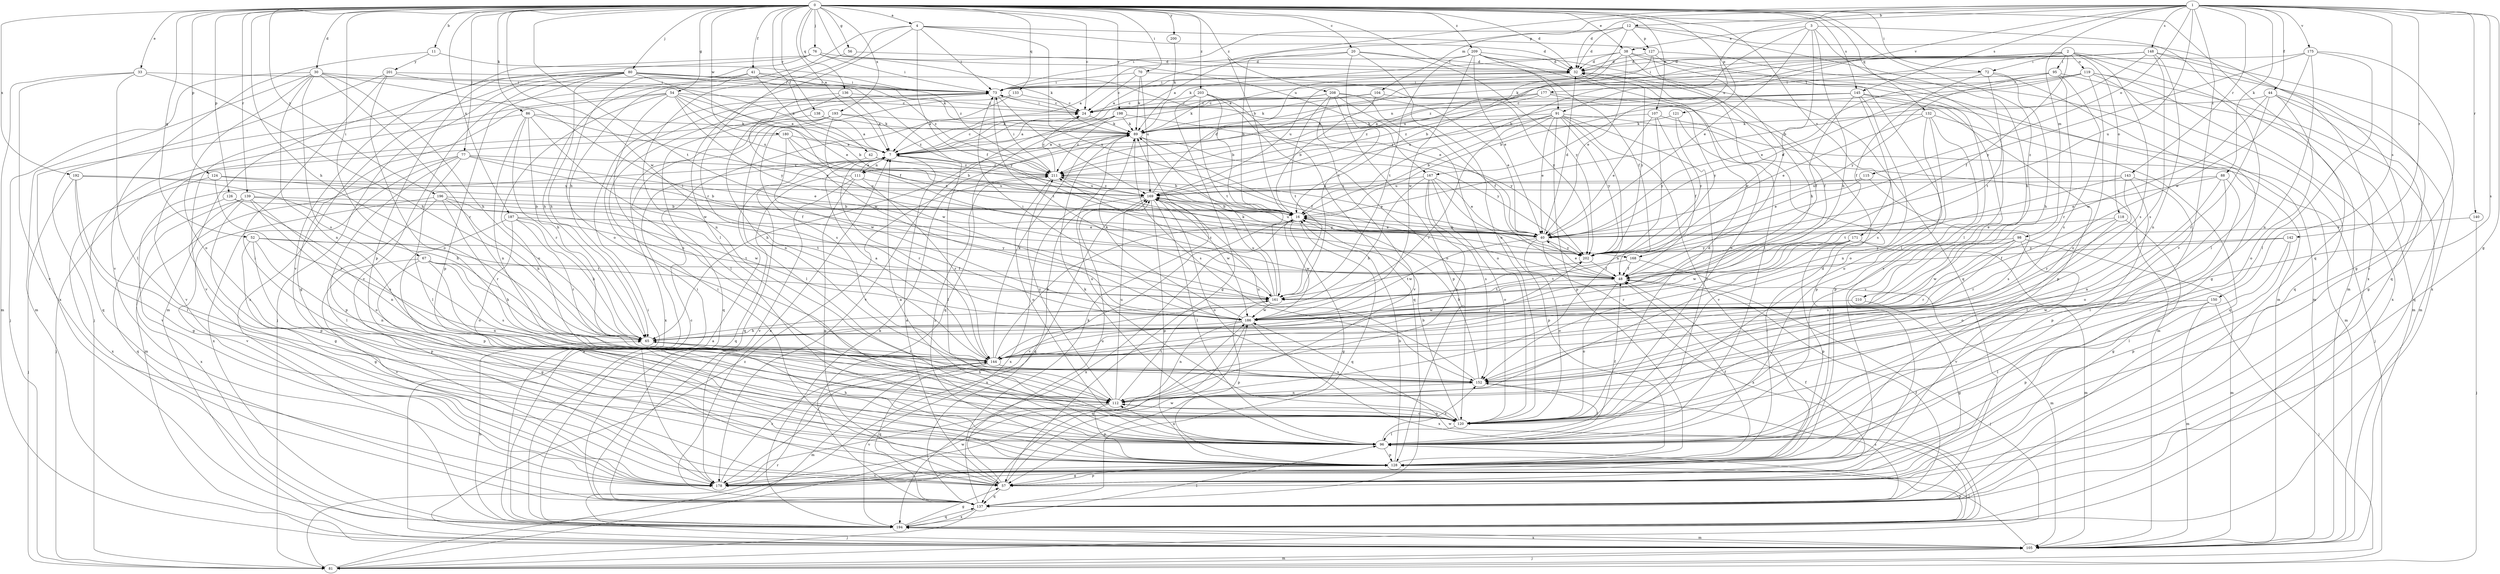 strict digraph  {
0;
1;
2;
3;
4;
7;
11;
12;
16;
20;
24;
30;
32;
33;
38;
40;
41;
42;
44;
48;
52;
54;
56;
57;
65;
67;
70;
72;
73;
76;
77;
80;
81;
86;
88;
89;
91;
95;
96;
98;
104;
105;
107;
111;
112;
115;
118;
119;
120;
121;
124;
126;
127;
128;
132;
133;
136;
137;
138;
139;
140;
142;
143;
144;
145;
148;
150;
152;
161;
167;
168;
169;
171;
175;
177;
178;
180;
186;
187;
192;
193;
194;
196;
198;
200;
201;
202;
203;
208;
209;
210;
211;
0 -> 4  [label=a];
0 -> 7  [label=a];
0 -> 11  [label=b];
0 -> 20  [label=c];
0 -> 24  [label=c];
0 -> 30  [label=d];
0 -> 32  [label=d];
0 -> 33  [label=e];
0 -> 38  [label=e];
0 -> 41  [label=f];
0 -> 42  [label=f];
0 -> 52  [label=g];
0 -> 54  [label=g];
0 -> 56  [label=g];
0 -> 65  [label=h];
0 -> 67  [label=i];
0 -> 70  [label=i];
0 -> 72  [label=i];
0 -> 76  [label=j];
0 -> 77  [label=j];
0 -> 80  [label=j];
0 -> 86  [label=k];
0 -> 91  [label=l];
0 -> 107  [label=n];
0 -> 121  [label=p];
0 -> 124  [label=p];
0 -> 126  [label=p];
0 -> 132  [label=q];
0 -> 133  [label=q];
0 -> 136  [label=q];
0 -> 137  [label=q];
0 -> 138  [label=r];
0 -> 139  [label=r];
0 -> 145  [label=s];
0 -> 161  [label=t];
0 -> 167  [label=u];
0 -> 171  [label=v];
0 -> 180  [label=w];
0 -> 186  [label=w];
0 -> 187  [label=x];
0 -> 192  [label=x];
0 -> 193  [label=x];
0 -> 196  [label=y];
0 -> 198  [label=y];
0 -> 200  [label=y];
0 -> 203  [label=z];
0 -> 208  [label=z];
0 -> 209  [label=z];
0 -> 210  [label=z];
1 -> 12  [label=b];
1 -> 16  [label=b];
1 -> 32  [label=d];
1 -> 44  [label=f];
1 -> 57  [label=g];
1 -> 88  [label=k];
1 -> 98  [label=m];
1 -> 104  [label=m];
1 -> 115  [label=o];
1 -> 140  [label=r];
1 -> 142  [label=r];
1 -> 143  [label=r];
1 -> 145  [label=s];
1 -> 148  [label=s];
1 -> 150  [label=s];
1 -> 152  [label=s];
1 -> 167  [label=u];
1 -> 168  [label=u];
1 -> 175  [label=v];
1 -> 177  [label=v];
1 -> 178  [label=v];
2 -> 48  [label=f];
2 -> 72  [label=i];
2 -> 91  [label=l];
2 -> 95  [label=l];
2 -> 96  [label=l];
2 -> 111  [label=n];
2 -> 118  [label=o];
2 -> 119  [label=o];
2 -> 137  [label=q];
2 -> 152  [label=s];
2 -> 211  [label=z];
3 -> 16  [label=b];
3 -> 38  [label=e];
3 -> 40  [label=e];
3 -> 48  [label=f];
3 -> 65  [label=h];
3 -> 96  [label=l];
3 -> 105  [label=m];
4 -> 32  [label=d];
4 -> 48  [label=f];
4 -> 65  [label=h];
4 -> 73  [label=i];
4 -> 96  [label=l];
4 -> 127  [label=p];
4 -> 144  [label=r];
4 -> 168  [label=u];
7 -> 24  [label=c];
7 -> 96  [label=l];
7 -> 111  [label=n];
7 -> 137  [label=q];
7 -> 144  [label=r];
7 -> 211  [label=z];
11 -> 178  [label=v];
11 -> 201  [label=y];
11 -> 211  [label=z];
12 -> 7  [label=a];
12 -> 32  [label=d];
12 -> 65  [label=h];
12 -> 73  [label=i];
12 -> 127  [label=p];
12 -> 194  [label=x];
12 -> 211  [label=z];
16 -> 40  [label=e];
16 -> 57  [label=g];
16 -> 137  [label=q];
16 -> 178  [label=v];
16 -> 186  [label=w];
16 -> 194  [label=x];
20 -> 7  [label=a];
20 -> 16  [label=b];
20 -> 32  [label=d];
20 -> 120  [label=o];
20 -> 161  [label=t];
20 -> 202  [label=y];
24 -> 73  [label=i];
24 -> 89  [label=k];
30 -> 65  [label=h];
30 -> 73  [label=i];
30 -> 81  [label=j];
30 -> 105  [label=m];
30 -> 112  [label=n];
30 -> 120  [label=o];
30 -> 144  [label=r];
30 -> 152  [label=s];
30 -> 161  [label=t];
32 -> 73  [label=i];
32 -> 120  [label=o];
32 -> 169  [label=u];
32 -> 202  [label=y];
33 -> 65  [label=h];
33 -> 73  [label=i];
33 -> 96  [label=l];
33 -> 105  [label=m];
33 -> 178  [label=v];
38 -> 16  [label=b];
38 -> 32  [label=d];
38 -> 40  [label=e];
38 -> 89  [label=k];
38 -> 96  [label=l];
38 -> 105  [label=m];
38 -> 186  [label=w];
40 -> 16  [label=b];
40 -> 32  [label=d];
40 -> 120  [label=o];
40 -> 169  [label=u];
40 -> 186  [label=w];
40 -> 194  [label=x];
40 -> 202  [label=y];
41 -> 40  [label=e];
41 -> 65  [label=h];
41 -> 73  [label=i];
41 -> 89  [label=k];
41 -> 194  [label=x];
42 -> 16  [label=b];
42 -> 178  [label=v];
42 -> 211  [label=z];
44 -> 24  [label=c];
44 -> 57  [label=g];
44 -> 120  [label=o];
44 -> 137  [label=q];
44 -> 144  [label=r];
44 -> 186  [label=w];
48 -> 40  [label=e];
48 -> 81  [label=j];
48 -> 120  [label=o];
48 -> 161  [label=t];
52 -> 57  [label=g];
52 -> 112  [label=n];
52 -> 128  [label=p];
52 -> 161  [label=t];
52 -> 202  [label=y];
54 -> 7  [label=a];
54 -> 16  [label=b];
54 -> 24  [label=c];
54 -> 57  [label=g];
54 -> 112  [label=n];
54 -> 120  [label=o];
54 -> 169  [label=u];
54 -> 178  [label=v];
54 -> 202  [label=y];
56 -> 32  [label=d];
56 -> 112  [label=n];
57 -> 7  [label=a];
57 -> 48  [label=f];
57 -> 73  [label=i];
57 -> 128  [label=p];
57 -> 137  [label=q];
57 -> 169  [label=u];
57 -> 186  [label=w];
65 -> 144  [label=r];
67 -> 48  [label=f];
67 -> 57  [label=g];
67 -> 65  [label=h];
67 -> 112  [label=n];
67 -> 152  [label=s];
67 -> 178  [label=v];
70 -> 24  [label=c];
70 -> 73  [label=i];
70 -> 89  [label=k];
70 -> 169  [label=u];
70 -> 202  [label=y];
72 -> 48  [label=f];
72 -> 57  [label=g];
72 -> 65  [label=h];
72 -> 73  [label=i];
72 -> 161  [label=t];
73 -> 24  [label=c];
73 -> 96  [label=l];
73 -> 161  [label=t];
73 -> 169  [label=u];
76 -> 32  [label=d];
76 -> 73  [label=i];
76 -> 89  [label=k];
76 -> 120  [label=o];
76 -> 128  [label=p];
76 -> 178  [label=v];
77 -> 40  [label=e];
77 -> 48  [label=f];
77 -> 96  [label=l];
77 -> 105  [label=m];
77 -> 128  [label=p];
77 -> 194  [label=x];
77 -> 211  [label=z];
80 -> 40  [label=e];
80 -> 48  [label=f];
80 -> 65  [label=h];
80 -> 73  [label=i];
80 -> 81  [label=j];
80 -> 105  [label=m];
80 -> 128  [label=p];
80 -> 178  [label=v];
80 -> 194  [label=x];
80 -> 202  [label=y];
80 -> 211  [label=z];
81 -> 105  [label=m];
81 -> 144  [label=r];
81 -> 169  [label=u];
81 -> 186  [label=w];
86 -> 40  [label=e];
86 -> 65  [label=h];
86 -> 89  [label=k];
86 -> 112  [label=n];
86 -> 137  [label=q];
86 -> 144  [label=r];
86 -> 186  [label=w];
88 -> 40  [label=e];
88 -> 96  [label=l];
88 -> 112  [label=n];
88 -> 120  [label=o];
88 -> 169  [label=u];
89 -> 7  [label=a];
89 -> 48  [label=f];
89 -> 65  [label=h];
89 -> 120  [label=o];
89 -> 152  [label=s];
89 -> 202  [label=y];
91 -> 16  [label=b];
91 -> 40  [label=e];
91 -> 89  [label=k];
91 -> 96  [label=l];
91 -> 105  [label=m];
91 -> 112  [label=n];
91 -> 128  [label=p];
91 -> 144  [label=r];
91 -> 178  [label=v];
91 -> 202  [label=y];
91 -> 211  [label=z];
95 -> 40  [label=e];
95 -> 73  [label=i];
95 -> 105  [label=m];
95 -> 144  [label=r];
95 -> 152  [label=s];
95 -> 202  [label=y];
96 -> 7  [label=a];
96 -> 48  [label=f];
96 -> 65  [label=h];
96 -> 89  [label=k];
96 -> 112  [label=n];
96 -> 128  [label=p];
96 -> 152  [label=s];
98 -> 105  [label=m];
98 -> 144  [label=r];
98 -> 152  [label=s];
98 -> 178  [label=v];
98 -> 186  [label=w];
98 -> 202  [label=y];
104 -> 16  [label=b];
104 -> 24  [label=c];
104 -> 89  [label=k];
104 -> 128  [label=p];
105 -> 7  [label=a];
105 -> 81  [label=j];
105 -> 96  [label=l];
105 -> 194  [label=x];
105 -> 211  [label=z];
107 -> 40  [label=e];
107 -> 48  [label=f];
107 -> 81  [label=j];
107 -> 89  [label=k];
107 -> 202  [label=y];
111 -> 7  [label=a];
111 -> 57  [label=g];
111 -> 137  [label=q];
111 -> 144  [label=r];
111 -> 169  [label=u];
111 -> 178  [label=v];
112 -> 65  [label=h];
112 -> 120  [label=o];
112 -> 128  [label=p];
112 -> 161  [label=t];
112 -> 169  [label=u];
112 -> 178  [label=v];
112 -> 211  [label=z];
115 -> 40  [label=e];
115 -> 152  [label=s];
115 -> 169  [label=u];
118 -> 40  [label=e];
118 -> 57  [label=g];
118 -> 120  [label=o];
118 -> 144  [label=r];
119 -> 16  [label=b];
119 -> 40  [label=e];
119 -> 73  [label=i];
119 -> 105  [label=m];
119 -> 120  [label=o];
119 -> 137  [label=q];
119 -> 194  [label=x];
120 -> 16  [label=b];
120 -> 32  [label=d];
120 -> 96  [label=l];
120 -> 112  [label=n];
121 -> 89  [label=k];
121 -> 128  [label=p];
121 -> 202  [label=y];
124 -> 16  [label=b];
124 -> 144  [label=r];
124 -> 169  [label=u];
124 -> 194  [label=x];
126 -> 16  [label=b];
126 -> 137  [label=q];
126 -> 152  [label=s];
127 -> 32  [label=d];
127 -> 65  [label=h];
127 -> 105  [label=m];
127 -> 169  [label=u];
127 -> 178  [label=v];
128 -> 16  [label=b];
128 -> 32  [label=d];
128 -> 48  [label=f];
128 -> 57  [label=g];
128 -> 178  [label=v];
128 -> 211  [label=z];
132 -> 40  [label=e];
132 -> 89  [label=k];
132 -> 112  [label=n];
132 -> 120  [label=o];
132 -> 128  [label=p];
132 -> 137  [label=q];
133 -> 7  [label=a];
133 -> 24  [label=c];
133 -> 152  [label=s];
136 -> 7  [label=a];
136 -> 24  [label=c];
136 -> 112  [label=n];
136 -> 186  [label=w];
137 -> 7  [label=a];
137 -> 48  [label=f];
137 -> 81  [label=j];
137 -> 89  [label=k];
137 -> 152  [label=s];
137 -> 194  [label=x];
138 -> 7  [label=a];
138 -> 89  [label=k];
138 -> 178  [label=v];
139 -> 16  [label=b];
139 -> 57  [label=g];
139 -> 112  [label=n];
139 -> 120  [label=o];
139 -> 128  [label=p];
139 -> 186  [label=w];
139 -> 194  [label=x];
140 -> 40  [label=e];
140 -> 81  [label=j];
142 -> 48  [label=f];
142 -> 96  [label=l];
142 -> 128  [label=p];
142 -> 202  [label=y];
143 -> 96  [label=l];
143 -> 128  [label=p];
143 -> 144  [label=r];
143 -> 161  [label=t];
143 -> 169  [label=u];
144 -> 7  [label=a];
144 -> 16  [label=b];
144 -> 89  [label=k];
144 -> 105  [label=m];
144 -> 137  [label=q];
144 -> 152  [label=s];
144 -> 202  [label=y];
145 -> 24  [label=c];
145 -> 48  [label=f];
145 -> 105  [label=m];
145 -> 120  [label=o];
145 -> 152  [label=s];
145 -> 169  [label=u];
145 -> 178  [label=v];
145 -> 211  [label=z];
148 -> 7  [label=a];
148 -> 16  [label=b];
148 -> 32  [label=d];
148 -> 57  [label=g];
148 -> 73  [label=i];
148 -> 89  [label=k];
148 -> 112  [label=n];
148 -> 152  [label=s];
148 -> 194  [label=x];
150 -> 81  [label=j];
150 -> 96  [label=l];
150 -> 105  [label=m];
150 -> 128  [label=p];
150 -> 144  [label=r];
150 -> 186  [label=w];
152 -> 16  [label=b];
152 -> 96  [label=l];
152 -> 112  [label=n];
152 -> 169  [label=u];
161 -> 89  [label=k];
161 -> 128  [label=p];
161 -> 169  [label=u];
161 -> 186  [label=w];
161 -> 211  [label=z];
167 -> 40  [label=e];
167 -> 65  [label=h];
167 -> 112  [label=n];
167 -> 120  [label=o];
167 -> 128  [label=p];
167 -> 152  [label=s];
167 -> 169  [label=u];
168 -> 48  [label=f];
168 -> 105  [label=m];
168 -> 161  [label=t];
169 -> 16  [label=b];
169 -> 32  [label=d];
169 -> 96  [label=l];
169 -> 120  [label=o];
169 -> 128  [label=p];
169 -> 137  [label=q];
169 -> 186  [label=w];
169 -> 194  [label=x];
169 -> 202  [label=y];
169 -> 211  [label=z];
171 -> 105  [label=m];
171 -> 128  [label=p];
171 -> 144  [label=r];
171 -> 186  [label=w];
171 -> 202  [label=y];
175 -> 32  [label=d];
175 -> 96  [label=l];
175 -> 112  [label=n];
175 -> 178  [label=v];
175 -> 186  [label=w];
175 -> 202  [label=y];
177 -> 7  [label=a];
177 -> 24  [label=c];
177 -> 48  [label=f];
177 -> 202  [label=y];
177 -> 211  [label=z];
178 -> 73  [label=i];
178 -> 144  [label=r];
180 -> 7  [label=a];
180 -> 16  [label=b];
180 -> 40  [label=e];
180 -> 81  [label=j];
180 -> 186  [label=w];
186 -> 65  [label=h];
186 -> 73  [label=i];
186 -> 89  [label=k];
186 -> 112  [label=n];
186 -> 137  [label=q];
186 -> 194  [label=x];
187 -> 40  [label=e];
187 -> 65  [label=h];
187 -> 120  [label=o];
187 -> 128  [label=p];
187 -> 144  [label=r];
187 -> 161  [label=t];
192 -> 57  [label=g];
192 -> 65  [label=h];
192 -> 81  [label=j];
192 -> 96  [label=l];
192 -> 169  [label=u];
193 -> 89  [label=k];
193 -> 96  [label=l];
193 -> 137  [label=q];
193 -> 186  [label=w];
193 -> 194  [label=x];
193 -> 211  [label=z];
194 -> 7  [label=a];
194 -> 24  [label=c];
194 -> 57  [label=g];
194 -> 65  [label=h];
194 -> 73  [label=i];
194 -> 89  [label=k];
194 -> 96  [label=l];
194 -> 105  [label=m];
194 -> 128  [label=p];
194 -> 137  [label=q];
194 -> 186  [label=w];
196 -> 16  [label=b];
196 -> 65  [label=h];
196 -> 96  [label=l];
196 -> 144  [label=r];
196 -> 161  [label=t];
196 -> 178  [label=v];
198 -> 7  [label=a];
198 -> 89  [label=k];
198 -> 137  [label=q];
198 -> 178  [label=v];
198 -> 202  [label=y];
198 -> 211  [label=z];
200 -> 89  [label=k];
201 -> 7  [label=a];
201 -> 73  [label=i];
201 -> 81  [label=j];
201 -> 96  [label=l];
201 -> 120  [label=o];
202 -> 48  [label=f];
202 -> 161  [label=t];
203 -> 16  [label=b];
203 -> 24  [label=c];
203 -> 57  [label=g];
203 -> 120  [label=o];
203 -> 137  [label=q];
203 -> 161  [label=t];
208 -> 24  [label=c];
208 -> 40  [label=e];
208 -> 48  [label=f];
208 -> 89  [label=k];
208 -> 120  [label=o];
208 -> 128  [label=p];
208 -> 161  [label=t];
208 -> 178  [label=v];
209 -> 7  [label=a];
209 -> 32  [label=d];
209 -> 40  [label=e];
209 -> 48  [label=f];
209 -> 96  [label=l];
209 -> 137  [label=q];
209 -> 161  [label=t];
209 -> 186  [label=w];
210 -> 57  [label=g];
210 -> 186  [label=w];
211 -> 24  [label=c];
211 -> 40  [label=e];
211 -> 73  [label=i];
211 -> 120  [label=o];
211 -> 169  [label=u];
}
